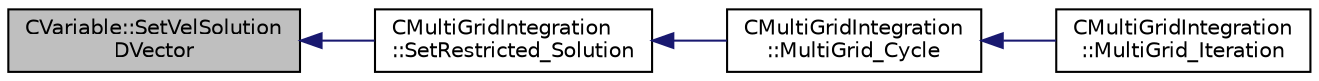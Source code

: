 digraph "CVariable::SetVelSolutionDVector"
{
  edge [fontname="Helvetica",fontsize="10",labelfontname="Helvetica",labelfontsize="10"];
  node [fontname="Helvetica",fontsize="10",shape=record];
  rankdir="LR";
  Node7067 [label="CVariable::SetVelSolution\lDVector",height=0.2,width=0.4,color="black", fillcolor="grey75", style="filled", fontcolor="black"];
  Node7067 -> Node7068 [dir="back",color="midnightblue",fontsize="10",style="solid",fontname="Helvetica"];
  Node7068 [label="CMultiGridIntegration\l::SetRestricted_Solution",height=0.2,width=0.4,color="black", fillcolor="white", style="filled",URL="$class_c_multi_grid_integration.html#a57c0f097c58c1d36ef8156b91350fd60",tooltip="Restrict solution from fine grid to a coarse grid. "];
  Node7068 -> Node7069 [dir="back",color="midnightblue",fontsize="10",style="solid",fontname="Helvetica"];
  Node7069 [label="CMultiGridIntegration\l::MultiGrid_Cycle",height=0.2,width=0.4,color="black", fillcolor="white", style="filled",URL="$class_c_multi_grid_integration.html#aa9a52a00a3417c465307ae6aea035f41",tooltip="Perform a Full-Approximation Storage (FAS) Multigrid. "];
  Node7069 -> Node7070 [dir="back",color="midnightblue",fontsize="10",style="solid",fontname="Helvetica"];
  Node7070 [label="CMultiGridIntegration\l::MultiGrid_Iteration",height=0.2,width=0.4,color="black", fillcolor="white", style="filled",URL="$class_c_multi_grid_integration.html#af0b4014222a37402257b735d2ca32a81",tooltip="This subroutine calls the MultiGrid_Cycle and also prepare the multigrid levels and the monitoring..."];
}
